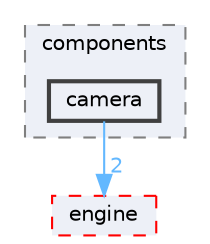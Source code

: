 digraph "src/components/camera"
{
 // LATEX_PDF_SIZE
  bgcolor="transparent";
  edge [fontname=Helvetica,fontsize=10,labelfontname=Helvetica,labelfontsize=10];
  node [fontname=Helvetica,fontsize=10,shape=box,height=0.2,width=0.4];
  compound=true
  subgraph clusterdir_3c4c7c1a85608ccd561c026bec818e51 {
    graph [ bgcolor="#edf0f7", pencolor="grey50", label="components", fontname=Helvetica,fontsize=10 style="filled,dashed", URL="dir_3c4c7c1a85608ccd561c026bec818e51.html",tooltip=""]
  dir_c45eebf8d29c7d7ecff1a26753622a12 [label="camera", fillcolor="#edf0f7", color="grey25", style="filled,bold", URL="dir_c45eebf8d29c7d7ecff1a26753622a12.html",tooltip=""];
  }
  dir_2052808828190f934b76e979ee65af8a [label="engine", fillcolor="#edf0f7", color="red", style="filled,dashed", URL="dir_2052808828190f934b76e979ee65af8a.html",tooltip=""];
  dir_c45eebf8d29c7d7ecff1a26753622a12->dir_2052808828190f934b76e979ee65af8a [headlabel="2", labeldistance=1.5 headhref="dir_000000_000003.html" color="steelblue1" fontcolor="steelblue1"];
}
